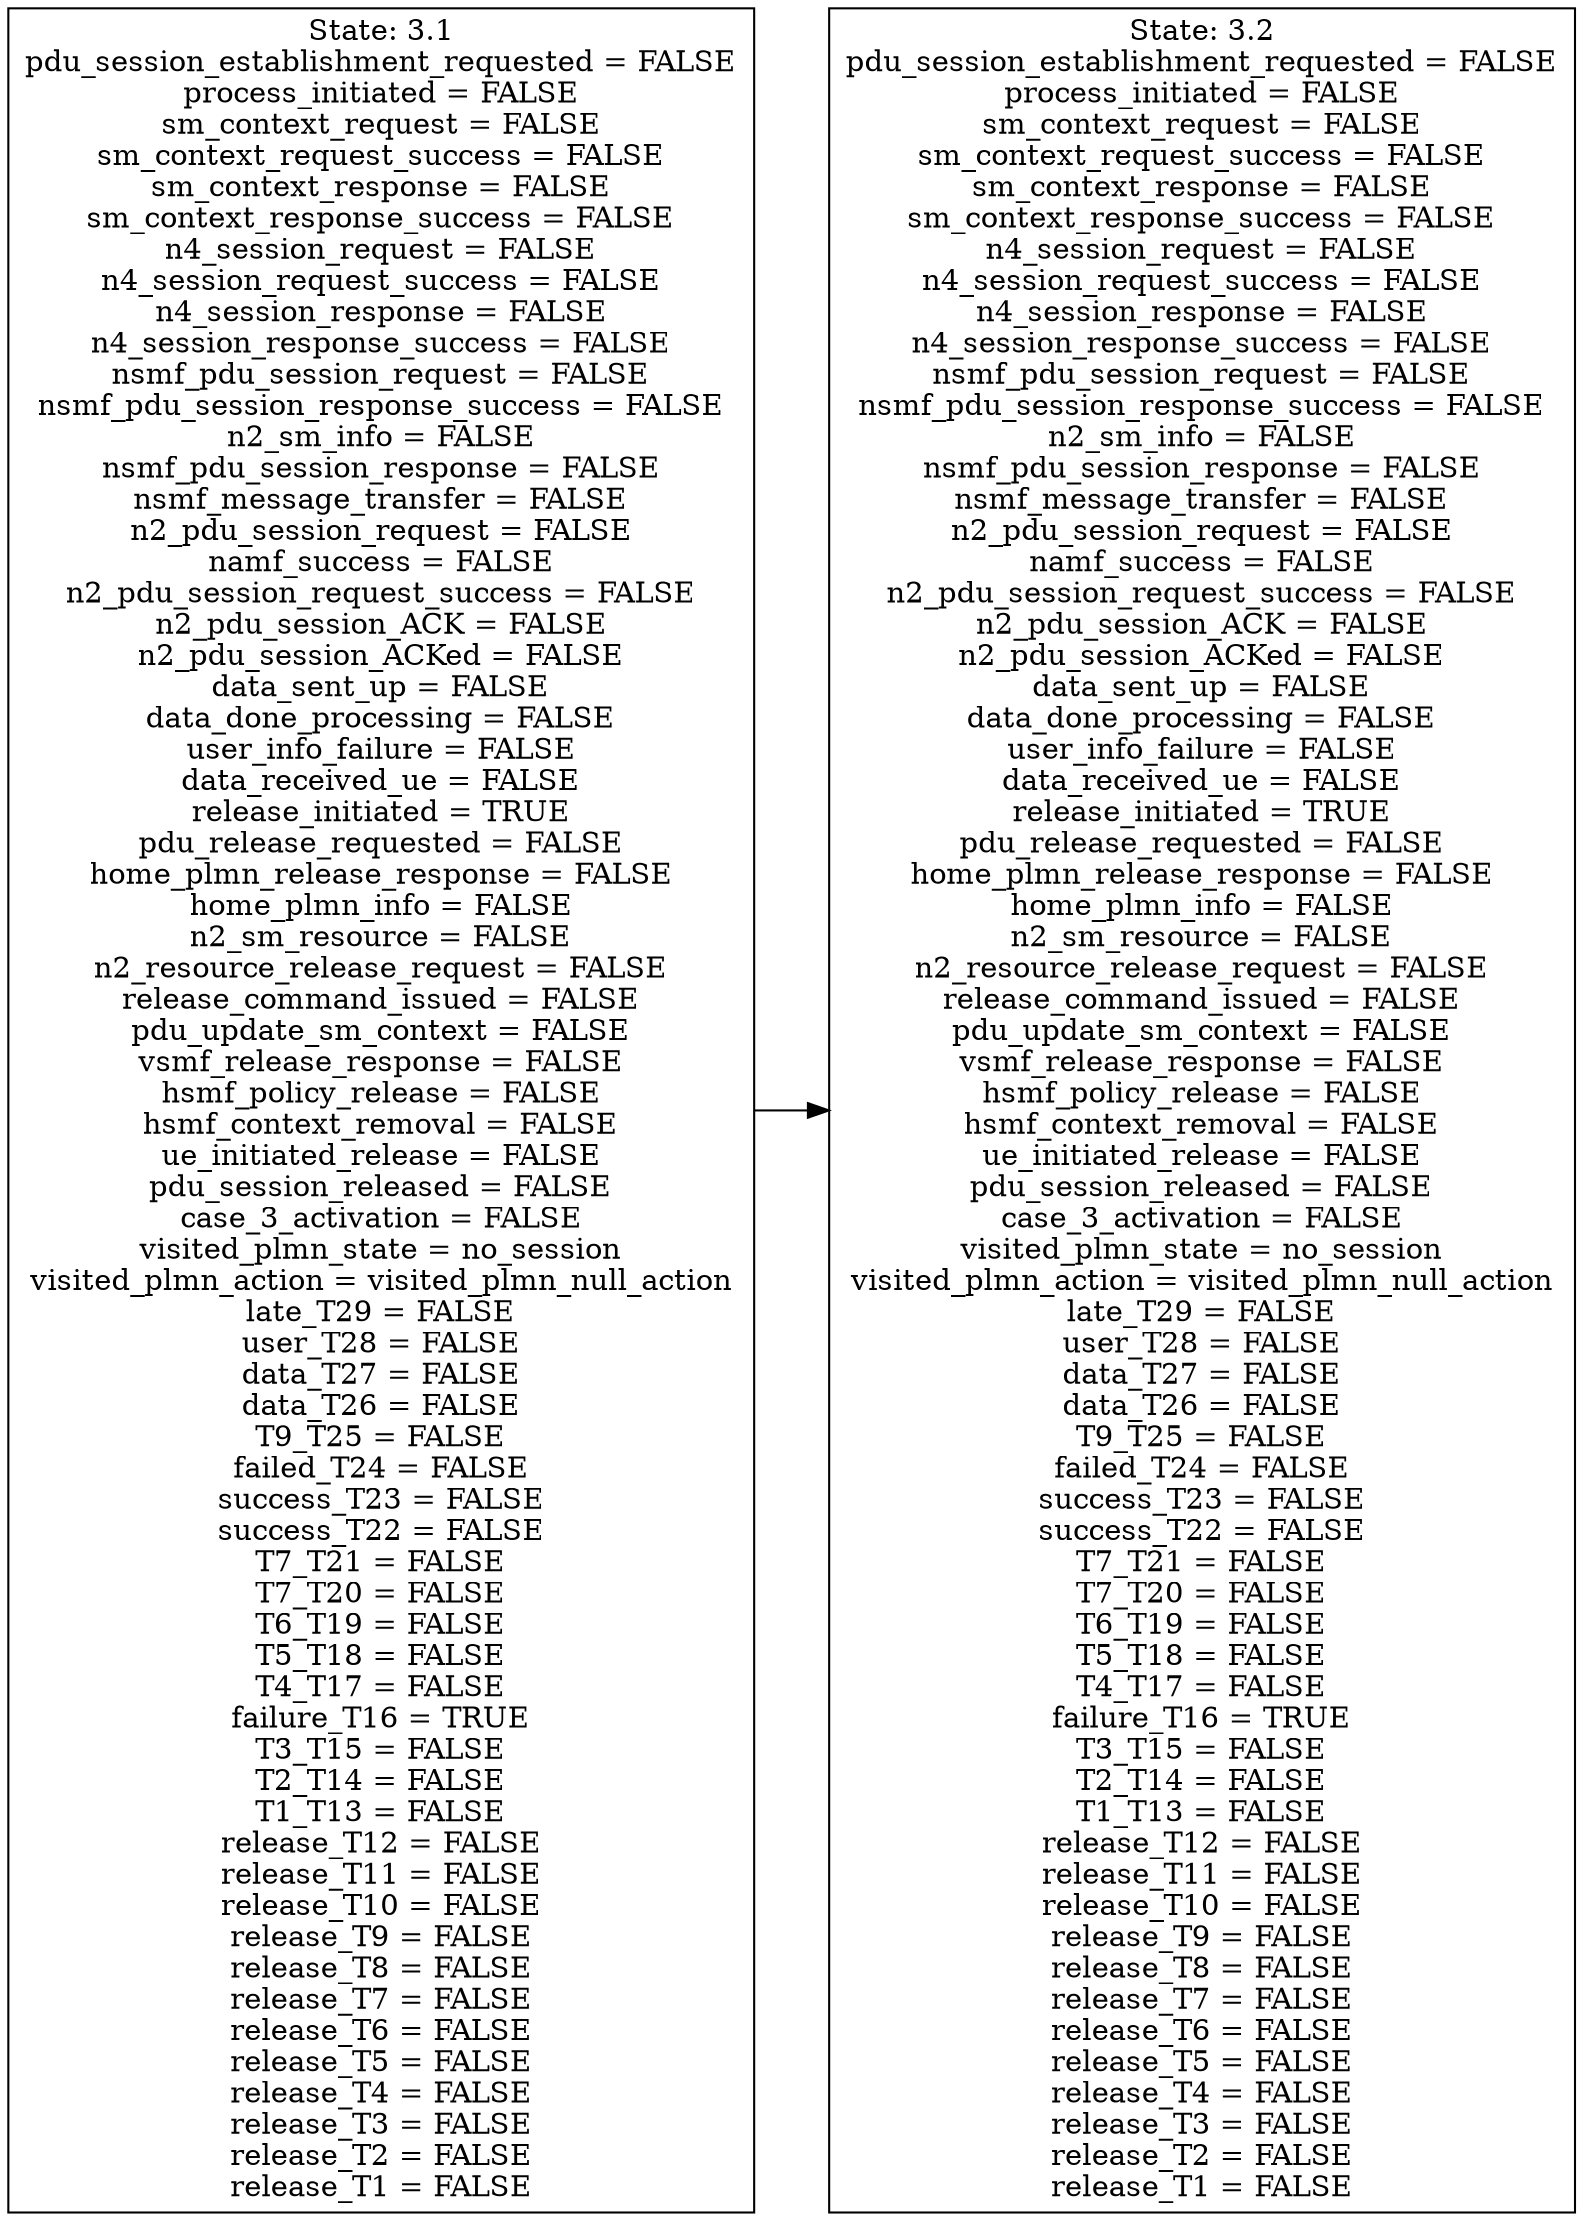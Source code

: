 Digraph G{
rankdir=LR
S0[shape=box,label="State: 3.1\npdu_session_establishment_requested = FALSE\nprocess_initiated = FALSE\nsm_context_request = FALSE\nsm_context_request_success = FALSE\nsm_context_response = FALSE\nsm_context_response_success = FALSE\nn4_session_request = FALSE\nn4_session_request_success = FALSE\nn4_session_response = FALSE\nn4_session_response_success = FALSE\nnsmf_pdu_session_request = FALSE\nnsmf_pdu_session_response_success = FALSE\nn2_sm_info = FALSE\nnsmf_pdu_session_response = FALSE\nnsmf_message_transfer = FALSE\nn2_pdu_session_request = FALSE\nnamf_success = FALSE\nn2_pdu_session_request_success = FALSE\nn2_pdu_session_ACK = FALSE\nn2_pdu_session_ACKed = FALSE\ndata_sent_up = FALSE\ndata_done_processing = FALSE\nuser_info_failure = FALSE\ndata_received_ue = FALSE\nrelease_initiated = TRUE\npdu_release_requested = FALSE\nhome_plmn_release_response = FALSE\nhome_plmn_info = FALSE\nn2_sm_resource = FALSE\nn2_resource_release_request = FALSE\nrelease_command_issued = FALSE\npdu_update_sm_context = FALSE\nvsmf_release_response = FALSE\nhsmf_policy_release = FALSE\nhsmf_context_removal = FALSE\nue_initiated_release = FALSE\npdu_session_released = FALSE\ncase_3_activation = FALSE\nvisited_plmn_state = no_session\nvisited_plmn_action = visited_plmn_null_action\nlate_T29 = FALSE\nuser_T28 = FALSE\ndata_T27 = FALSE\ndata_T26 = FALSE\nT9_T25 = FALSE\nfailed_T24 = FALSE\nsuccess_T23 = FALSE\nsuccess_T22 = FALSE\nT7_T21 = FALSE\nT7_T20 = FALSE\nT6_T19 = FALSE\nT5_T18 = FALSE\nT4_T17 = FALSE\nfailure_T16 = TRUE\nT3_T15 = FALSE\nT2_T14 = FALSE\nT1_T13 = FALSE\nrelease_T12 = FALSE\nrelease_T11 = FALSE\nrelease_T10 = FALSE\nrelease_T9 = FALSE\nrelease_T8 = FALSE\nrelease_T7 = FALSE\nrelease_T6 = FALSE\nrelease_T5 = FALSE\nrelease_T4 = FALSE\nrelease_T3 = FALSE\nrelease_T2 = FALSE\nrelease_T1 = FALSE\n"]
S1[shape=box,label="State: 3.2\npdu_session_establishment_requested = FALSE\nprocess_initiated = FALSE\nsm_context_request = FALSE\nsm_context_request_success = FALSE\nsm_context_response = FALSE\nsm_context_response_success = FALSE\nn4_session_request = FALSE\nn4_session_request_success = FALSE\nn4_session_response = FALSE\nn4_session_response_success = FALSE\nnsmf_pdu_session_request = FALSE\nnsmf_pdu_session_response_success = FALSE\nn2_sm_info = FALSE\nnsmf_pdu_session_response = FALSE\nnsmf_message_transfer = FALSE\nn2_pdu_session_request = FALSE\nnamf_success = FALSE\nn2_pdu_session_request_success = FALSE\nn2_pdu_session_ACK = FALSE\nn2_pdu_session_ACKed = FALSE\ndata_sent_up = FALSE\ndata_done_processing = FALSE\nuser_info_failure = FALSE\ndata_received_ue = FALSE\nrelease_initiated = TRUE\npdu_release_requested = FALSE\nhome_plmn_release_response = FALSE\nhome_plmn_info = FALSE\nn2_sm_resource = FALSE\nn2_resource_release_request = FALSE\nrelease_command_issued = FALSE\npdu_update_sm_context = FALSE\nvsmf_release_response = FALSE\nhsmf_policy_release = FALSE\nhsmf_context_removal = FALSE\nue_initiated_release = FALSE\npdu_session_released = FALSE\ncase_3_activation = FALSE\nvisited_plmn_state = no_session\nvisited_plmn_action = visited_plmn_null_action\nlate_T29 = FALSE\nuser_T28 = FALSE\ndata_T27 = FALSE\ndata_T26 = FALSE\nT9_T25 = FALSE\nfailed_T24 = FALSE\nsuccess_T23 = FALSE\nsuccess_T22 = FALSE\nT7_T21 = FALSE\nT7_T20 = FALSE\nT6_T19 = FALSE\nT5_T18 = FALSE\nT4_T17 = FALSE\nfailure_T16 = TRUE\nT3_T15 = FALSE\nT2_T14 = FALSE\nT1_T13 = FALSE\nrelease_T12 = FALSE\nrelease_T11 = FALSE\nrelease_T10 = FALSE\nrelease_T9 = FALSE\nrelease_T8 = FALSE\nrelease_T7 = FALSE\nrelease_T6 = FALSE\nrelease_T5 = FALSE\nrelease_T4 = FALSE\nrelease_T3 = FALSE\nrelease_T2 = FALSE\nrelease_T1 = FALSE\n"]
S0 -> S1

}
